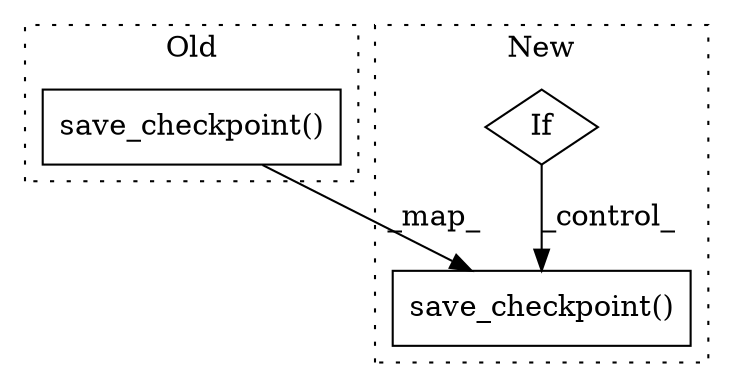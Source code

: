digraph G {
subgraph cluster0 {
1 [label="save_checkpoint()" a="75" s="4479,4556" l="42,1" shape="box"];
label = "Old";
style="dotted";
}
subgraph cluster1 {
2 [label="save_checkpoint()" a="75" s="4976,5015" l="21,1" shape="box"];
3 [label="If" a="96" s="4935" l="3" shape="diamond"];
label = "New";
style="dotted";
}
1 -> 2 [label="_map_"];
3 -> 2 [label="_control_"];
}